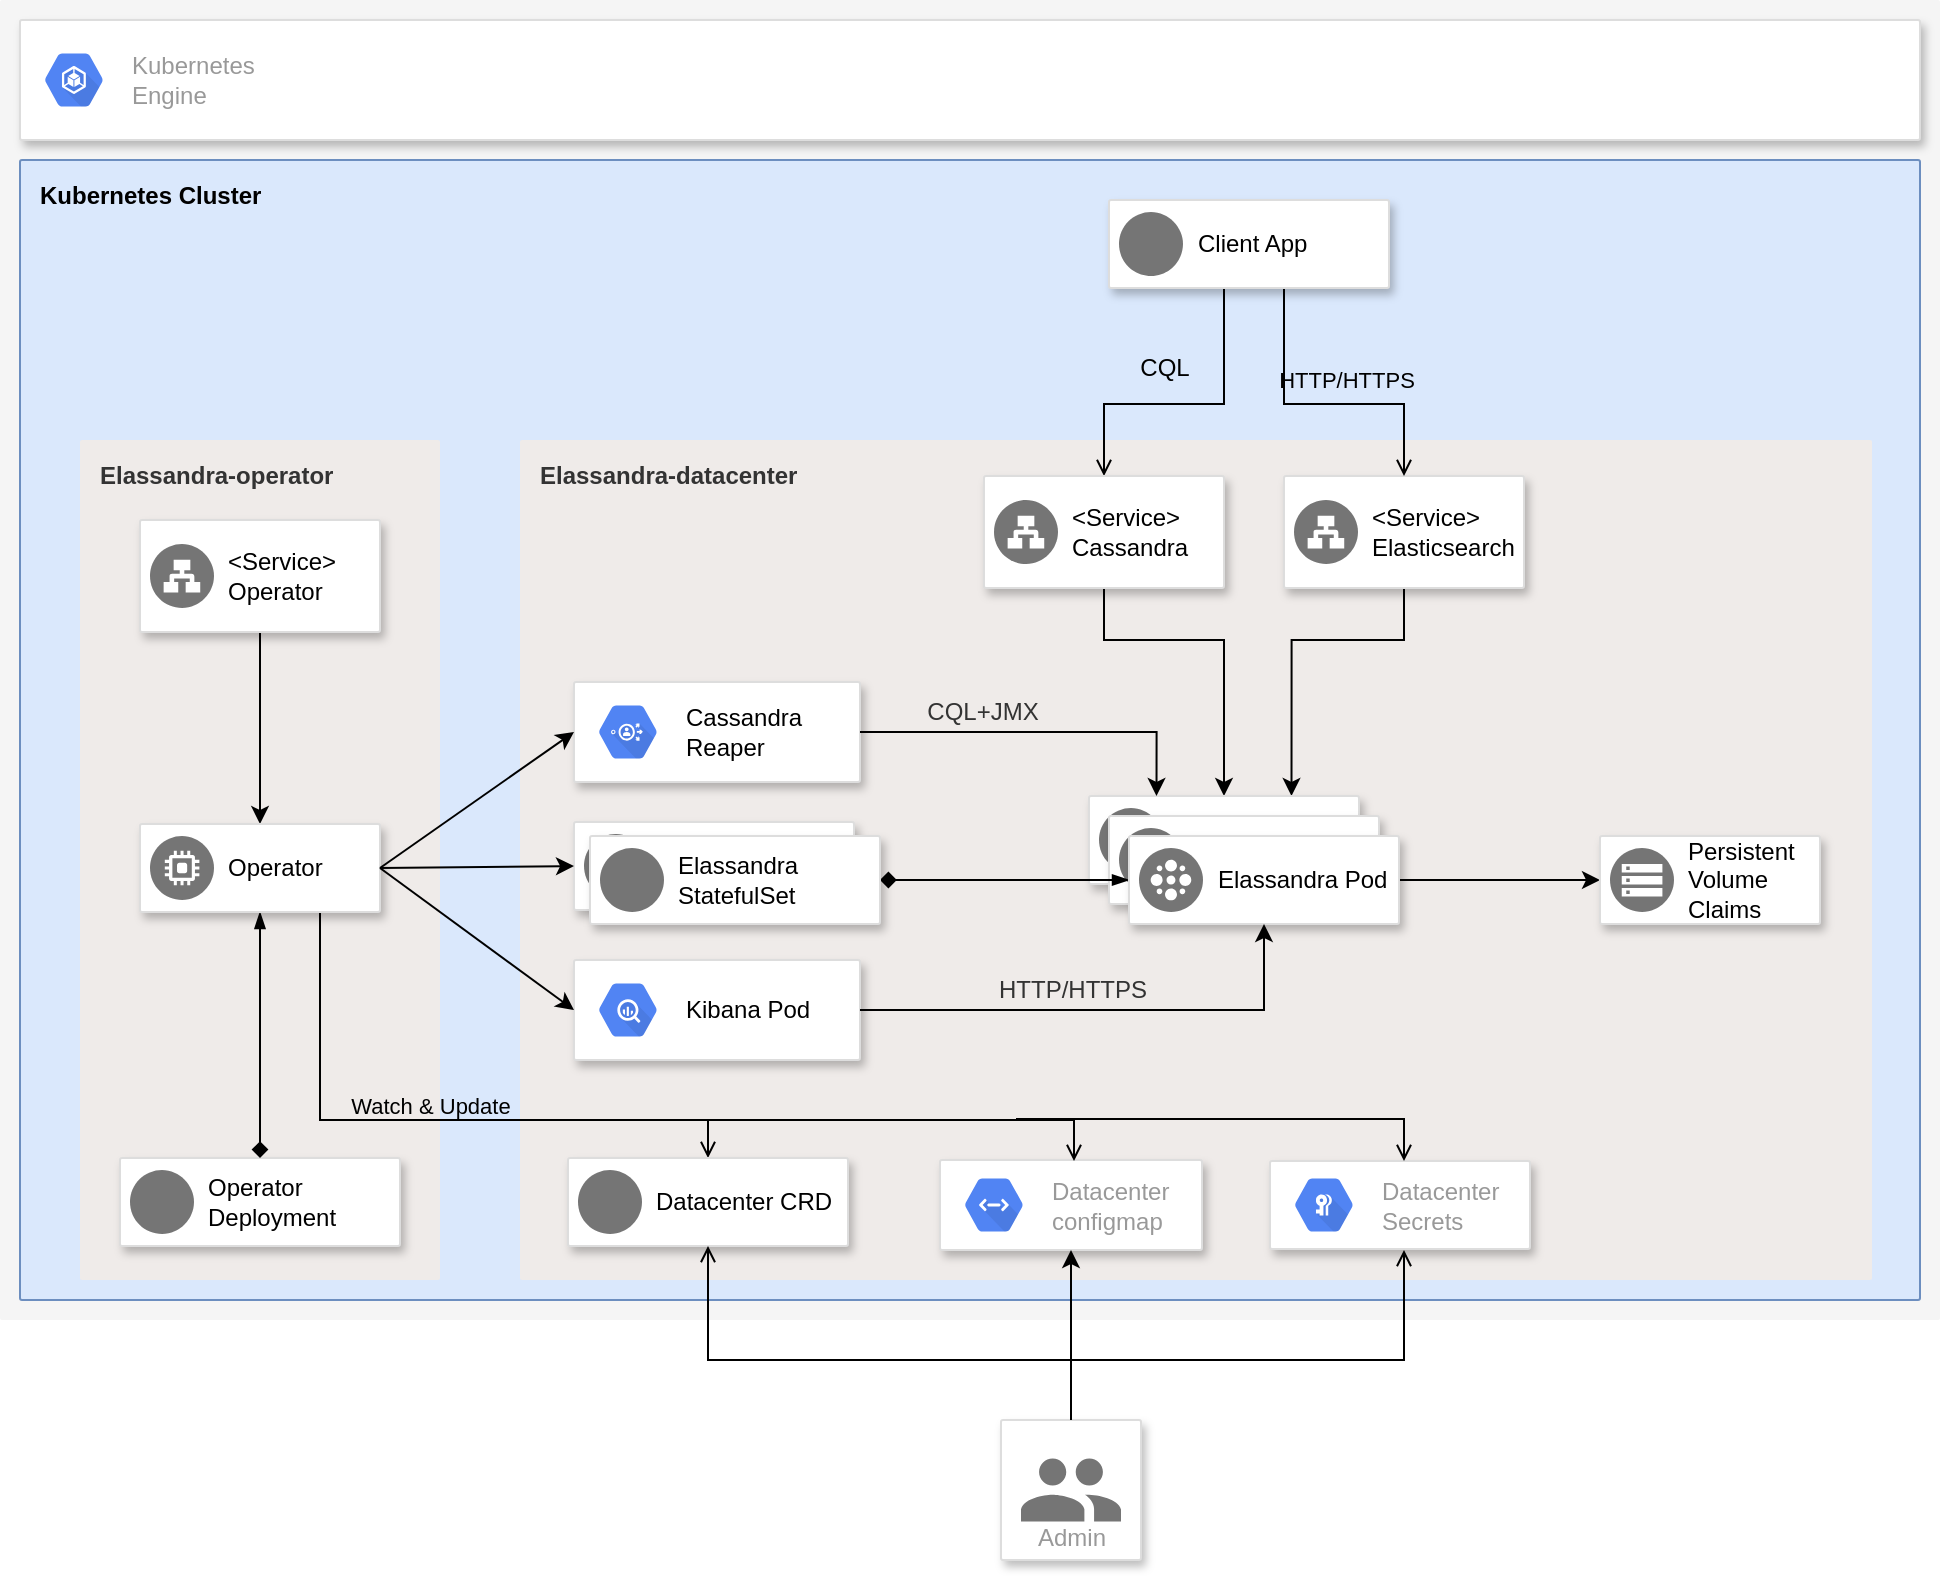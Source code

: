 <mxfile version="12.3.2" type="device" pages="1"><diagram id="f106602c-feb2-e66a-4537-3a34d633f6aa" name="Page-1"><mxGraphModel dx="1106" dy="790" grid="1" gridSize="10" guides="1" tooltips="1" connect="1" arrows="1" fold="1" page="1" pageScale="1" pageWidth="1169" pageHeight="827" background="#ffffff" math="0" shadow="0"><root><mxCell id="0"/><mxCell id="1" parent="0"/><mxCell id="vSwtsUHp7arxvUU1Ahls-787" value="" style="points=[[0,0,0],[0.25,0,0],[0.5,0,0],[0.75,0,0],[1,0,0],[1,0.25,0],[1,0.5,0],[1,0.75,0],[1,1,0],[0.75,1,0],[0.5,1,0],[0.25,1,0],[0,1,0],[0,0.75,0],[0,0.5,0],[0,0.25,0]];rounded=1;absoluteArcSize=1;arcSize=2;html=1;strokeColor=none;shadow=0;dashed=0;fontSize=12;fontColor=#333333;align=left;verticalAlign=top;spacing=10;spacingTop=-4;fillColor=#f5f5f5;" parent="1" vertex="1"><mxGeometry x="110" y="40" width="970" height="660" as="geometry"/></mxCell><mxCell id="vSwtsUHp7arxvUU1Ahls-785" value="&lt;b&gt;Kubernetes Cluster&lt;/b&gt;" style="points=[[0,0,0],[0.25,0,0],[0.5,0,0],[0.75,0,0],[1,0,0],[1,0.25,0],[1,0.5,0],[1,0.75,0],[1,1,0],[0.75,1,0],[0.5,1,0],[0.25,1,0],[0,1,0],[0,0.75,0],[0,0.5,0],[0,0.25,0]];rounded=1;absoluteArcSize=1;arcSize=2;html=1;strokeColor=#6c8ebf;shadow=0;dashed=0;fontSize=12;align=left;verticalAlign=top;spacing=10;spacingTop=-4;fillColor=#dae8fc;" parent="1" vertex="1"><mxGeometry x="120" y="120" width="950" height="570" as="geometry"/></mxCell><mxCell id="vSwtsUHp7arxvUU1Ahls-841" value="Elassandra-datacenter" style="points=[[0,0,0],[0.25,0,0],[0.5,0,0],[0.75,0,0],[1,0,0],[1,0.25,0],[1,0.5,0],[1,0.75,0],[1,1,0],[0.75,1,0],[0.5,1,0],[0.25,1,0],[0,1,0],[0,0.75,0],[0,0.5,0],[0,0.25,0]];rounded=1;absoluteArcSize=1;arcSize=2;html=1;strokeColor=none;gradientColor=none;shadow=0;dashed=0;fontSize=12;fontColor=#333333;align=left;verticalAlign=top;spacing=10;spacingTop=-4;fillColor=#EFEBE9;fontStyle=1" parent="1" vertex="1"><mxGeometry x="370" y="260" width="676" height="420" as="geometry"/></mxCell><mxCell id="vSwtsUHp7arxvUU1Ahls-840" value="Elassandra-operator" style="points=[[0,0,0],[0.25,0,0],[0.5,0,0],[0.75,0,0],[1,0,0],[1,0.25,0],[1,0.5,0],[1,0.75,0],[1,1,0],[0.75,1,0],[0.5,1,0],[0.25,1,0],[0,1,0],[0,0.75,0],[0,0.5,0],[0,0.25,0]];rounded=1;absoluteArcSize=1;arcSize=2;html=1;strokeColor=none;gradientColor=none;shadow=0;dashed=0;fontSize=12;fontColor=#333333;align=left;verticalAlign=top;spacing=10;spacingTop=-4;fillColor=#EFEBE9;fontStyle=1" parent="1" vertex="1"><mxGeometry x="150" y="260" width="180" height="420" as="geometry"/></mxCell><mxCell id="vSwtsUHp7arxvUU1Ahls-790" value="" style="strokeColor=#dddddd;fillColor=#ffffff;shadow=1;strokeWidth=1;rounded=1;absoluteArcSize=1;arcSize=2;" parent="1" vertex="1"><mxGeometry x="120" y="50" width="950" height="60" as="geometry"/></mxCell><mxCell id="vSwtsUHp7arxvUU1Ahls-791" value="Kubernetes&#10;Engine" style="dashed=0;connectable=0;html=1;fillColor=#5184F3;strokeColor=none;shape=mxgraph.gcp2.hexIcon;prIcon=container_engine;part=1;labelPosition=right;verticalLabelPosition=middle;align=left;verticalAlign=middle;spacingLeft=5;fontColor=#999999;fontSize=12;" parent="vSwtsUHp7arxvUU1Ahls-790" vertex="1"><mxGeometry y="0.5" width="44" height="39" relative="1" as="geometry"><mxPoint x="5" y="-19.5" as="offset"/></mxGeometry></mxCell><mxCell id="vSwtsUHp7arxvUU1Ahls-830" style="edgeStyle=orthogonalEdgeStyle;rounded=0;orthogonalLoop=1;jettySize=auto;html=1;exitX=0.5;exitY=1;exitDx=0;exitDy=0;entryX=0.5;entryY=0;entryDx=0;entryDy=0;endArrow=classic;endFill=1;" parent="1" source="vSwtsUHp7arxvUU1Ahls-794" target="vSwtsUHp7arxvUU1Ahls-809" edge="1"><mxGeometry relative="1" as="geometry"><Array as="points"><mxPoint x="662" y="360"/><mxPoint x="722" y="360"/></Array></mxGeometry></mxCell><mxCell id="vSwtsUHp7arxvUU1Ahls-820" style="edgeStyle=orthogonalEdgeStyle;rounded=0;orthogonalLoop=1;jettySize=auto;html=1;exitX=0.5;exitY=1;exitDx=0;exitDy=0;entryX=0.75;entryY=0;entryDx=0;entryDy=0;" parent="1" source="vSwtsUHp7arxvUU1Ahls-796" target="vSwtsUHp7arxvUU1Ahls-809" edge="1"><mxGeometry relative="1" as="geometry"><Array as="points"><mxPoint x="812" y="360"/><mxPoint x="756" y="360"/></Array></mxGeometry></mxCell><mxCell id="vSwtsUHp7arxvUU1Ahls-796" value="" style="strokeColor=#dddddd;fillColor=#ffffff;shadow=1;strokeWidth=1;rounded=1;absoluteArcSize=1;arcSize=2;" parent="1" vertex="1"><mxGeometry x="752" y="278" width="120" height="56" as="geometry"/></mxCell><mxCell id="vSwtsUHp7arxvUU1Ahls-797" value="&amp;lt;Service&amp;gt;&lt;br&gt;Elasticsearch" style="dashed=0;connectable=0;html=1;fillColor=#757575;strokeColor=none;shape=mxgraph.gcp2.network_load_balancer;part=1;labelPosition=right;verticalLabelPosition=middle;align=left;verticalAlign=middle;spacingLeft=5;fontColor=#000000;fontSize=12;" parent="vSwtsUHp7arxvUU1Ahls-796" vertex="1"><mxGeometry y="0.5" width="32" height="32" relative="1" as="geometry"><mxPoint x="5" y="-16" as="offset"/></mxGeometry></mxCell><mxCell id="vSwtsUHp7arxvUU1Ahls-835" style="edgeStyle=orthogonalEdgeStyle;rounded=0;orthogonalLoop=1;jettySize=auto;html=1;endArrow=classic;endFill=1;" parent="1" source="vSwtsUHp7arxvUU1Ahls-803" target="vSwtsUHp7arxvUU1Ahls-822" edge="1"><mxGeometry relative="1" as="geometry"/></mxCell><mxCell id="vSwtsUHp7arxvUU1Ahls-803" value="" style="strokeColor=#dddddd;fillColor=#ffffff;shadow=1;strokeWidth=1;rounded=1;absoluteArcSize=1;arcSize=2;" parent="1" vertex="1"><mxGeometry x="180" y="300" width="120" height="56" as="geometry"/></mxCell><mxCell id="vSwtsUHp7arxvUU1Ahls-804" value="&amp;lt;Service&amp;gt;&lt;br&gt;Operator" style="dashed=0;connectable=0;html=1;fillColor=#757575;strokeColor=none;shape=mxgraph.gcp2.network_load_balancer;part=1;labelPosition=right;verticalLabelPosition=middle;align=left;verticalAlign=middle;spacingLeft=5;fontColor=#000000;fontSize=12;" parent="vSwtsUHp7arxvUU1Ahls-803" vertex="1"><mxGeometry y="0.5" width="32" height="32" relative="1" as="geometry"><mxPoint x="5" y="-16" as="offset"/></mxGeometry></mxCell><mxCell id="vSwtsUHp7arxvUU1Ahls-805" value="" style="strokeColor=#dddddd;fillColor=#ffffff;shadow=1;strokeWidth=1;rounded=1;absoluteArcSize=1;arcSize=2;" parent="1" vertex="1"><mxGeometry x="170" y="619" width="140" height="44" as="geometry"/></mxCell><mxCell id="vSwtsUHp7arxvUU1Ahls-806" value="Operator&lt;br&gt;Deployment" style="dashed=0;connectable=0;html=1;fillColor=#757575;strokeColor=none;shape=mxgraph.gcp2.blank;part=1;labelPosition=right;verticalLabelPosition=middle;align=left;verticalAlign=middle;spacingLeft=5;fontColor=#000000;fontSize=12;" parent="vSwtsUHp7arxvUU1Ahls-805" vertex="1"><mxGeometry y="0.5" width="32" height="32" relative="1" as="geometry"><mxPoint x="5" y="-16" as="offset"/></mxGeometry></mxCell><mxCell id="vSwtsUHp7arxvUU1Ahls-807" value="" style="strokeColor=#dddddd;fillColor=#ffffff;shadow=1;strokeWidth=1;rounded=1;absoluteArcSize=1;arcSize=2;" parent="1" vertex="1"><mxGeometry x="397" y="451" width="140" height="44" as="geometry"/></mxCell><mxCell id="vSwtsUHp7arxvUU1Ahls-808" value="Elassandra &lt;br&gt;StatefulSet" style="dashed=0;connectable=0;html=1;fillColor=#757575;strokeColor=none;shape=mxgraph.gcp2.blank;part=1;labelPosition=right;verticalLabelPosition=middle;align=left;verticalAlign=middle;spacingLeft=5;fontColor=#000000;fontSize=12;" parent="vSwtsUHp7arxvUU1Ahls-807" vertex="1"><mxGeometry y="0.5" width="32" height="32" relative="1" as="geometry"><mxPoint x="5" y="-16" as="offset"/></mxGeometry></mxCell><mxCell id="vSwtsUHp7arxvUU1Ahls-809" value="" style="strokeColor=#dddddd;fillColor=#ffffff;shadow=1;strokeWidth=1;rounded=1;absoluteArcSize=1;arcSize=2;" parent="1" vertex="1"><mxGeometry x="654.5" y="438" width="135" height="44" as="geometry"/></mxCell><mxCell id="vSwtsUHp7arxvUU1Ahls-810" value="Elassandra Pod" style="dashed=0;connectable=0;html=1;fillColor=#757575;strokeColor=none;shape=mxgraph.gcp2.cluster;part=1;labelPosition=right;verticalLabelPosition=middle;align=left;verticalAlign=middle;spacingLeft=5;fontColor=#000000;fontSize=12;" parent="vSwtsUHp7arxvUU1Ahls-809" vertex="1"><mxGeometry y="0.5" width="32" height="32" relative="1" as="geometry"><mxPoint x="5" y="-16" as="offset"/></mxGeometry></mxCell><mxCell id="vSwtsUHp7arxvUU1Ahls-817" style="edgeStyle=orthogonalEdgeStyle;rounded=0;orthogonalLoop=1;jettySize=auto;html=1;entryX=0;entryY=0.5;entryDx=0;entryDy=0;exitX=1;exitY=0.5;exitDx=0;exitDy=0;" parent="1" source="vSwtsUHp7arxvUU1Ahls-813" target="vSwtsUHp7arxvUU1Ahls-815" edge="1"><mxGeometry relative="1" as="geometry"/></mxCell><mxCell id="vSwtsUHp7arxvUU1Ahls-811" value="" style="strokeColor=#dddddd;fillColor=#ffffff;shadow=1;strokeWidth=1;rounded=1;absoluteArcSize=1;arcSize=2;" parent="1" vertex="1"><mxGeometry x="664.5" y="448" width="135" height="44" as="geometry"/></mxCell><mxCell id="vSwtsUHp7arxvUU1Ahls-812" value="Elassandra Pod" style="dashed=0;connectable=0;html=1;fillColor=#757575;strokeColor=none;shape=mxgraph.gcp2.cluster;part=1;labelPosition=right;verticalLabelPosition=middle;align=left;verticalAlign=middle;spacingLeft=5;fontColor=#000000;fontSize=12;" parent="vSwtsUHp7arxvUU1Ahls-811" vertex="1"><mxGeometry y="0.5" width="32" height="32" relative="1" as="geometry"><mxPoint x="5" y="-16" as="offset"/></mxGeometry></mxCell><mxCell id="vSwtsUHp7arxvUU1Ahls-837" style="edgeStyle=orthogonalEdgeStyle;rounded=0;orthogonalLoop=1;jettySize=auto;html=1;exitX=0;exitY=0.5;exitDx=0;exitDy=0;entryX=1;entryY=0.5;entryDx=0;entryDy=0;endArrow=diamond;endFill=1;startArrow=blockThin;startFill=1;" parent="1" source="vSwtsUHp7arxvUU1Ahls-813" target="ggo3_mj4U9G18KkofjkU-1" edge="1"><mxGeometry relative="1" as="geometry"/></mxCell><mxCell id="vSwtsUHp7arxvUU1Ahls-813" value="" style="strokeColor=#dddddd;fillColor=#ffffff;shadow=1;strokeWidth=1;rounded=1;absoluteArcSize=1;arcSize=2;" parent="1" vertex="1"><mxGeometry x="674.5" y="458" width="135" height="44" as="geometry"/></mxCell><mxCell id="vSwtsUHp7arxvUU1Ahls-814" value="Elassandra Pod" style="dashed=0;connectable=0;html=1;fillColor=#757575;strokeColor=none;shape=mxgraph.gcp2.cluster;part=1;labelPosition=right;verticalLabelPosition=middle;align=left;verticalAlign=middle;spacingLeft=5;fontColor=#000000;fontSize=12;" parent="vSwtsUHp7arxvUU1Ahls-813" vertex="1"><mxGeometry y="0.5" width="32" height="32" relative="1" as="geometry"><mxPoint x="5" y="-16" as="offset"/></mxGeometry></mxCell><mxCell id="vSwtsUHp7arxvUU1Ahls-815" value="" style="strokeColor=#dddddd;fillColor=#ffffff;shadow=1;strokeWidth=1;rounded=1;absoluteArcSize=1;arcSize=2;" parent="1" vertex="1"><mxGeometry x="910" y="458" width="110" height="44" as="geometry"/></mxCell><mxCell id="vSwtsUHp7arxvUU1Ahls-816" value="Persistent&amp;nbsp;&lt;br&gt;Volume&lt;br&gt;Claims" style="dashed=0;connectable=0;html=1;fillColor=#757575;strokeColor=none;shape=mxgraph.gcp2.persistent_disk_snapshot;part=1;labelPosition=right;verticalLabelPosition=middle;align=left;verticalAlign=middle;spacingLeft=5;fontColor=#000000;fontSize=12;" parent="vSwtsUHp7arxvUU1Ahls-815" vertex="1"><mxGeometry y="0.5" width="32" height="32" relative="1" as="geometry"><mxPoint x="5" y="-16" as="offset"/></mxGeometry></mxCell><mxCell id="vSwtsUHp7arxvUU1Ahls-836" style="edgeStyle=orthogonalEdgeStyle;rounded=0;orthogonalLoop=1;jettySize=auto;html=1;exitX=0.5;exitY=1;exitDx=0;exitDy=0;entryX=0.5;entryY=0;entryDx=0;entryDy=0;endArrow=diamond;endFill=1;startArrow=blockThin;startFill=1;" parent="1" source="vSwtsUHp7arxvUU1Ahls-822" target="vSwtsUHp7arxvUU1Ahls-805" edge="1"><mxGeometry relative="1" as="geometry"/></mxCell><mxCell id="vSwtsUHp7arxvUU1Ahls-846" value="Watch &amp;amp; Update&lt;br&gt;&amp;nbsp;" style="edgeStyle=orthogonalEdgeStyle;rounded=0;orthogonalLoop=1;jettySize=auto;html=1;exitX=0.75;exitY=1;exitDx=0;exitDy=0;entryX=0.5;entryY=0;entryDx=0;entryDy=0;startArrow=none;startFill=0;endArrow=open;endFill=0;labelBackgroundColor=none;" parent="1" source="vSwtsUHp7arxvUU1Ahls-822" target="vSwtsUHp7arxvUU1Ahls-844" edge="1"><mxGeometry relative="1" as="geometry"><Array as="points"><mxPoint x="270" y="600"/><mxPoint x="464" y="600"/></Array></mxGeometry></mxCell><mxCell id="vSwtsUHp7arxvUU1Ahls-822" value="" style="strokeColor=#dddddd;fillColor=#ffffff;shadow=1;strokeWidth=1;rounded=1;absoluteArcSize=1;arcSize=2;" parent="1" vertex="1"><mxGeometry x="180" y="452" width="120" height="44" as="geometry"/></mxCell><mxCell id="vSwtsUHp7arxvUU1Ahls-823" value="Operator" style="dashed=0;connectable=0;html=1;fillColor=#757575;strokeColor=none;shape=mxgraph.gcp2.dedicated_game_server;part=1;labelPosition=right;verticalLabelPosition=middle;align=left;verticalAlign=middle;spacingLeft=5;fontColor=#000000;fontSize=12;" parent="vSwtsUHp7arxvUU1Ahls-822" vertex="1"><mxGeometry y="0.5" width="32" height="32" relative="1" as="geometry"><mxPoint x="5" y="-16" as="offset"/></mxGeometry></mxCell><mxCell id="vSwtsUHp7arxvUU1Ahls-831" style="edgeStyle=orthogonalEdgeStyle;rounded=0;orthogonalLoop=1;jettySize=auto;html=1;endArrow=open;endFill=0;" parent="1" source="vSwtsUHp7arxvUU1Ahls-828" target="vSwtsUHp7arxvUU1Ahls-794" edge="1"><mxGeometry relative="1" as="geometry"><Array as="points"><mxPoint x="722" y="242"/><mxPoint x="662" y="242"/></Array></mxGeometry></mxCell><mxCell id="vSwtsUHp7arxvUU1Ahls-832" value="CQL" style="text;html=1;resizable=0;points=[];align=center;verticalAlign=middle;labelBackgroundColor=none;" parent="vSwtsUHp7arxvUU1Ahls-831" vertex="1" connectable="0"><mxGeometry x="-0.42" y="-26" relative="1" as="geometry"><mxPoint x="-4" y="-5" as="offset"/></mxGeometry></mxCell><mxCell id="vSwtsUHp7arxvUU1Ahls-833" value="HTTP/HTTPS" style="edgeStyle=orthogonalEdgeStyle;rounded=0;orthogonalLoop=1;jettySize=auto;html=1;exitX=0.75;exitY=1;exitDx=0;exitDy=0;endArrow=open;endFill=0;labelBackgroundColor=none;" parent="1" source="vSwtsUHp7arxvUU1Ahls-828" target="vSwtsUHp7arxvUU1Ahls-796" edge="1"><mxGeometry x="0.239" y="12" relative="1" as="geometry"><Array as="points"><mxPoint x="752" y="184"/><mxPoint x="752" y="242"/><mxPoint x="812" y="242"/></Array><mxPoint as="offset"/></mxGeometry></mxCell><mxCell id="vSwtsUHp7arxvUU1Ahls-828" value="" style="strokeColor=#dddddd;fillColor=#ffffff;shadow=1;strokeWidth=1;rounded=1;absoluteArcSize=1;arcSize=2;" parent="1" vertex="1"><mxGeometry x="664.5" y="140" width="140" height="44" as="geometry"/></mxCell><mxCell id="vSwtsUHp7arxvUU1Ahls-829" value="Client App" style="dashed=0;connectable=0;html=1;fillColor=#757575;strokeColor=none;shape=mxgraph.gcp2.blank;part=1;labelPosition=right;verticalLabelPosition=middle;align=left;verticalAlign=middle;spacingLeft=5;fontColor=#000000;fontSize=12;" parent="vSwtsUHp7arxvUU1Ahls-828" vertex="1"><mxGeometry y="0.5" width="32" height="32" relative="1" as="geometry"><mxPoint x="5" y="-16" as="offset"/></mxGeometry></mxCell><mxCell id="vSwtsUHp7arxvUU1Ahls-794" value="" style="strokeColor=#dddddd;fillColor=#ffffff;shadow=1;strokeWidth=1;rounded=1;absoluteArcSize=1;arcSize=2;" parent="1" vertex="1"><mxGeometry x="602" y="278" width="120" height="56" as="geometry"/></mxCell><mxCell id="vSwtsUHp7arxvUU1Ahls-795" value="&amp;lt;Service&amp;gt;&lt;br&gt;Cassandra" style="dashed=0;connectable=0;html=1;fillColor=#757575;strokeColor=none;shape=mxgraph.gcp2.network_load_balancer;part=1;labelPosition=right;verticalLabelPosition=middle;align=left;verticalAlign=middle;spacingLeft=5;fontColor=#000000;fontSize=12;" parent="vSwtsUHp7arxvUU1Ahls-794" vertex="1"><mxGeometry y="0.5" width="32" height="32" relative="1" as="geometry"><mxPoint x="5" y="-16" as="offset"/></mxGeometry></mxCell><mxCell id="vSwtsUHp7arxvUU1Ahls-844" value="" style="strokeColor=#dddddd;fillColor=#ffffff;shadow=1;strokeWidth=1;rounded=1;absoluteArcSize=1;arcSize=2;" parent="1" vertex="1"><mxGeometry x="394" y="619" width="140" height="44" as="geometry"/></mxCell><mxCell id="vSwtsUHp7arxvUU1Ahls-845" value="Datacenter CRD" style="dashed=0;connectable=0;html=1;fillColor=#757575;strokeColor=none;shape=mxgraph.gcp2.blank;part=1;labelPosition=right;verticalLabelPosition=middle;align=left;verticalAlign=middle;spacingLeft=5;fontColor=#000000;fontSize=12;" parent="vSwtsUHp7arxvUU1Ahls-844" vertex="1"><mxGeometry y="0.5" width="32" height="32" relative="1" as="geometry"><mxPoint x="5" y="-16" as="offset"/></mxGeometry></mxCell><mxCell id="vSwtsUHp7arxvUU1Ahls-849" value="" style="edgeStyle=orthogonalEdgeStyle;rounded=0;orthogonalLoop=1;jettySize=auto;html=1;exitX=0.5;exitY=0;exitDx=0;exitDy=0;entryX=0.5;entryY=1;entryDx=0;entryDy=0;startArrow=none;startFill=0;endArrow=open;endFill=0;" parent="1" source="vSwtsUHp7arxvUU1Ahls-847" target="vSwtsUHp7arxvUU1Ahls-844" edge="1"><mxGeometry x="-0.474" y="-26" relative="1" as="geometry"><mxPoint as="offset"/><Array as="points"><mxPoint x="646" y="720"/><mxPoint x="464" y="720"/></Array></mxGeometry></mxCell><mxCell id="vSwtsUHp7arxvUU1Ahls-847" value="Admin" style="strokeColor=#dddddd;fillColor=#ffffff;shadow=1;strokeWidth=1;rounded=1;absoluteArcSize=1;arcSize=2;labelPosition=center;verticalLabelPosition=middle;align=center;verticalAlign=bottom;spacingLeft=0;fontColor=#999999;fontSize=12;whiteSpace=wrap;spacingBottom=2;" parent="1" vertex="1"><mxGeometry x="610.5" y="750" width="70" height="70" as="geometry"/></mxCell><mxCell id="vSwtsUHp7arxvUU1Ahls-848" value="" style="dashed=0;connectable=0;html=1;fillColor=#757575;strokeColor=none;shape=mxgraph.gcp2.users;part=1;" parent="vSwtsUHp7arxvUU1Ahls-847" vertex="1"><mxGeometry x="0.5" width="50" height="31.5" relative="1" as="geometry"><mxPoint x="-25" y="19.25" as="offset"/></mxGeometry></mxCell><mxCell id="ggo3_mj4U9G18KkofjkU-1" value="" style="strokeColor=#dddddd;fillColor=#ffffff;shadow=1;strokeWidth=1;rounded=1;absoluteArcSize=1;arcSize=2;" vertex="1" parent="1"><mxGeometry x="405" y="458" width="145" height="44" as="geometry"/></mxCell><mxCell id="ggo3_mj4U9G18KkofjkU-2" value="Elassandra &lt;br&gt;StatefulSet" style="dashed=0;connectable=0;html=1;fillColor=#757575;strokeColor=none;shape=mxgraph.gcp2.blank;part=1;labelPosition=right;verticalLabelPosition=middle;align=left;verticalAlign=middle;spacingLeft=5;fontColor=#000000;fontSize=12;" vertex="1" parent="ggo3_mj4U9G18KkofjkU-1"><mxGeometry y="0.5" width="32" height="32" relative="1" as="geometry"><mxPoint x="5" y="-16" as="offset"/></mxGeometry></mxCell><mxCell id="ggo3_mj4U9G18KkofjkU-3" value="" style="strokeColor=#dddddd;shadow=1;strokeWidth=1;rounded=1;absoluteArcSize=1;arcSize=2;labelBackgroundColor=none;fillColor=#ffffff;fontColor=#333333;" vertex="1" parent="1"><mxGeometry x="745" y="620.5" width="130" height="44" as="geometry"/></mxCell><mxCell id="ggo3_mj4U9G18KkofjkU-4" value="Datacenter&lt;br&gt;Secrets" style="dashed=0;connectable=0;html=1;fillColor=#5184F3;strokeColor=none;shape=mxgraph.gcp2.hexIcon;prIcon=security_key_enforcement;part=1;labelPosition=right;verticalLabelPosition=middle;align=left;verticalAlign=middle;spacingLeft=5;fontColor=#999999;fontSize=12;" vertex="1" parent="ggo3_mj4U9G18KkofjkU-3"><mxGeometry y="0.5" width="44" height="39" relative="1" as="geometry"><mxPoint x="5" y="-19.5" as="offset"/></mxGeometry></mxCell><mxCell id="ggo3_mj4U9G18KkofjkU-21" value="" style="strokeColor=#dddddd;shadow=1;strokeWidth=1;rounded=1;absoluteArcSize=1;arcSize=2;labelBackgroundColor=none;fillColor=#ffffff;fontColor=#333333;" vertex="1" parent="1"><mxGeometry x="397" y="381" width="143" height="50" as="geometry"/></mxCell><mxCell id="ggo3_mj4U9G18KkofjkU-22" value="&lt;font color=&quot;#000000&quot;&gt;Cassandra&lt;br&gt;Reaper&lt;br&gt;&lt;/font&gt;" style="dashed=0;connectable=0;html=1;fillColor=#5184F3;strokeColor=none;shape=mxgraph.gcp2.hexIcon;prIcon=identity_aware_proxy;part=1;labelPosition=right;verticalLabelPosition=middle;align=left;verticalAlign=middle;spacingLeft=5;fontColor=#999999;fontSize=12;" vertex="1" parent="ggo3_mj4U9G18KkofjkU-21"><mxGeometry y="0.5" width="44" height="39" relative="1" as="geometry"><mxPoint x="5" y="-19.5" as="offset"/></mxGeometry></mxCell><mxCell id="ggo3_mj4U9G18KkofjkU-25" value="" style="strokeColor=#dddddd;shadow=1;strokeWidth=1;rounded=1;absoluteArcSize=1;arcSize=2;labelBackgroundColor=none;fillColor=#ffffff;fontColor=#333333;" vertex="1" parent="1"><mxGeometry x="580" y="620" width="131" height="45" as="geometry"/></mxCell><mxCell id="ggo3_mj4U9G18KkofjkU-26" value="Datacenter&lt;br&gt;configmap" style="dashed=0;connectable=0;html=1;fillColor=#5184F3;strokeColor=none;shape=mxgraph.gcp2.hexIcon;prIcon=cloud_endpoints;part=1;labelPosition=right;verticalLabelPosition=middle;align=left;verticalAlign=middle;spacingLeft=5;fontColor=#999999;fontSize=12;" vertex="1" parent="ggo3_mj4U9G18KkofjkU-25"><mxGeometry y="0.5" width="44" height="39" relative="1" as="geometry"><mxPoint x="5" y="-19.5" as="offset"/></mxGeometry></mxCell><mxCell id="ggo3_mj4U9G18KkofjkU-30" value="" style="endArrow=classic;html=1;labelBackgroundColor=none;fontColor=#333333;exitX=1;exitY=0.5;exitDx=0;exitDy=0;entryX=0;entryY=0.5;entryDx=0;entryDy=0;" edge="1" parent="1" source="vSwtsUHp7arxvUU1Ahls-822" target="vSwtsUHp7arxvUU1Ahls-807"><mxGeometry width="50" height="50" relative="1" as="geometry"><mxPoint x="340" y="510" as="sourcePoint"/><mxPoint x="390" y="460" as="targetPoint"/></mxGeometry></mxCell><mxCell id="ggo3_mj4U9G18KkofjkU-37" value="" style="strokeColor=#dddddd;shadow=1;strokeWidth=1;rounded=1;absoluteArcSize=1;arcSize=2;labelBackgroundColor=none;fillColor=#ffffff;fontColor=#333333;" vertex="1" parent="1"><mxGeometry x="397" y="520" width="143" height="50" as="geometry"/></mxCell><mxCell id="ggo3_mj4U9G18KkofjkU-38" value="&lt;font color=&quot;#000000&quot;&gt;Kibana Pod&lt;/font&gt;" style="dashed=0;connectable=0;html=1;fillColor=#5184F3;strokeColor=none;shape=mxgraph.gcp2.hexIcon;prIcon=bigquery;part=1;labelPosition=right;verticalLabelPosition=middle;align=left;verticalAlign=middle;spacingLeft=5;fontColor=#999999;fontSize=12;" vertex="1" parent="ggo3_mj4U9G18KkofjkU-37"><mxGeometry y="0.5" width="44" height="39" relative="1" as="geometry"><mxPoint x="5" y="-19.5" as="offset"/></mxGeometry></mxCell><mxCell id="ggo3_mj4U9G18KkofjkU-40" value="" style="endArrow=classic;html=1;labelBackgroundColor=none;fontColor=#333333;exitX=1;exitY=0.5;exitDx=0;exitDy=0;entryX=0;entryY=0.5;entryDx=0;entryDy=0;" edge="1" parent="1" source="vSwtsUHp7arxvUU1Ahls-822" target="ggo3_mj4U9G18KkofjkU-21"><mxGeometry width="50" height="50" relative="1" as="geometry"><mxPoint x="310" y="484" as="sourcePoint"/><mxPoint x="407" y="483" as="targetPoint"/></mxGeometry></mxCell><mxCell id="ggo3_mj4U9G18KkofjkU-41" value="" style="endArrow=classic;html=1;labelBackgroundColor=none;fontColor=#333333;entryX=0;entryY=0.5;entryDx=0;entryDy=0;exitX=1;exitY=0.5;exitDx=0;exitDy=0;" edge="1" parent="1" source="vSwtsUHp7arxvUU1Ahls-822" target="ggo3_mj4U9G18KkofjkU-37"><mxGeometry width="50" height="50" relative="1" as="geometry"><mxPoint x="300" y="470" as="sourcePoint"/><mxPoint x="407" y="398" as="targetPoint"/></mxGeometry></mxCell><mxCell id="ggo3_mj4U9G18KkofjkU-45" value="" style="edgeStyle=orthogonalEdgeStyle;rounded=0;orthogonalLoop=1;jettySize=auto;html=1;entryX=0.5;entryY=0;entryDx=0;entryDy=0;startArrow=none;startFill=0;endArrow=open;endFill=0;labelBackgroundColor=none;" edge="1" parent="1"><mxGeometry relative="1" as="geometry"><mxPoint x="453" y="600" as="sourcePoint"/><mxPoint x="647" y="620.5" as="targetPoint"/><Array as="points"><mxPoint x="453" y="600"/><mxPoint x="647" y="600"/></Array></mxGeometry></mxCell><mxCell id="ggo3_mj4U9G18KkofjkU-46" value="" style="edgeStyle=orthogonalEdgeStyle;rounded=0;orthogonalLoop=1;jettySize=auto;html=1;entryX=0.5;entryY=0;entryDx=0;entryDy=0;startArrow=none;startFill=0;endArrow=open;endFill=0;labelBackgroundColor=none;" edge="1" parent="1"><mxGeometry relative="1" as="geometry"><mxPoint x="618" y="599.5" as="sourcePoint"/><mxPoint x="812" y="620.5" as="targetPoint"/><Array as="points"><mxPoint x="618" y="599.5"/><mxPoint x="812" y="599.5"/></Array></mxGeometry></mxCell><mxCell id="ggo3_mj4U9G18KkofjkU-48" value="" style="edgeStyle=orthogonalEdgeStyle;rounded=0;orthogonalLoop=1;jettySize=auto;html=1;entryX=0.5;entryY=1;entryDx=0;entryDy=0;startArrow=none;startFill=0;endArrow=open;endFill=0;exitX=0.5;exitY=0;exitDx=0;exitDy=0;" edge="1" parent="1" source="vSwtsUHp7arxvUU1Ahls-847"><mxGeometry x="-0.474" y="-26" relative="1" as="geometry"><mxPoint as="offset"/><mxPoint x="650" y="752" as="sourcePoint"/><mxPoint x="812" y="665" as="targetPoint"/><Array as="points"><mxPoint x="646" y="720"/><mxPoint x="812" y="720"/></Array></mxGeometry></mxCell><mxCell id="ggo3_mj4U9G18KkofjkU-49" value="" style="endArrow=classic;html=1;labelBackgroundColor=none;fontColor=#333333;exitX=0.5;exitY=0;exitDx=0;exitDy=0;" edge="1" parent="1" source="vSwtsUHp7arxvUU1Ahls-847" target="ggo3_mj4U9G18KkofjkU-25"><mxGeometry width="50" height="50" relative="1" as="geometry"><mxPoint x="595" y="740" as="sourcePoint"/><mxPoint x="595" y="760.711" as="targetPoint"/></mxGeometry></mxCell><mxCell id="ggo3_mj4U9G18KkofjkU-51" style="edgeStyle=orthogonalEdgeStyle;rounded=0;orthogonalLoop=1;jettySize=auto;html=1;exitX=1;exitY=0.5;exitDx=0;exitDy=0;entryX=0.5;entryY=1;entryDx=0;entryDy=0;endArrow=classic;endFill=1;" edge="1" parent="1" source="ggo3_mj4U9G18KkofjkU-37" target="vSwtsUHp7arxvUU1Ahls-813"><mxGeometry relative="1" as="geometry"><mxPoint x="537" y="545" as="sourcePoint"/><mxPoint x="597" y="627" as="targetPoint"/></mxGeometry></mxCell><mxCell id="ggo3_mj4U9G18KkofjkU-52" value="HTTP/HTTPS" style="text;html=1;align=center;verticalAlign=middle;resizable=0;points=[];;labelBackgroundColor=none;fontColor=#333333;" vertex="1" connectable="0" parent="ggo3_mj4U9G18KkofjkU-51"><mxGeometry x="0.396" y="2" relative="1" as="geometry"><mxPoint x="-65.5" y="-8" as="offset"/></mxGeometry></mxCell><mxCell id="ggo3_mj4U9G18KkofjkU-53" style="edgeStyle=orthogonalEdgeStyle;rounded=0;orthogonalLoop=1;jettySize=auto;html=1;exitX=1;exitY=0.5;exitDx=0;exitDy=0;entryX=0.25;entryY=0;entryDx=0;entryDy=0;endArrow=classic;endFill=1;" edge="1" parent="1" source="ggo3_mj4U9G18KkofjkU-21" target="vSwtsUHp7arxvUU1Ahls-809"><mxGeometry relative="1" as="geometry"><mxPoint x="544.5" y="407.5" as="sourcePoint"/><mxPoint x="746.5" y="364.5" as="targetPoint"/></mxGeometry></mxCell><mxCell id="ggo3_mj4U9G18KkofjkU-54" value="CQL+JMX" style="text;html=1;align=center;verticalAlign=middle;resizable=0;points=[];;labelBackgroundColor=none;fontColor=#333333;" vertex="1" connectable="0" parent="ggo3_mj4U9G18KkofjkU-53"><mxGeometry x="0.396" y="2" relative="1" as="geometry"><mxPoint x="-65.5" y="-8" as="offset"/></mxGeometry></mxCell></root></mxGraphModel></diagram></mxfile>
